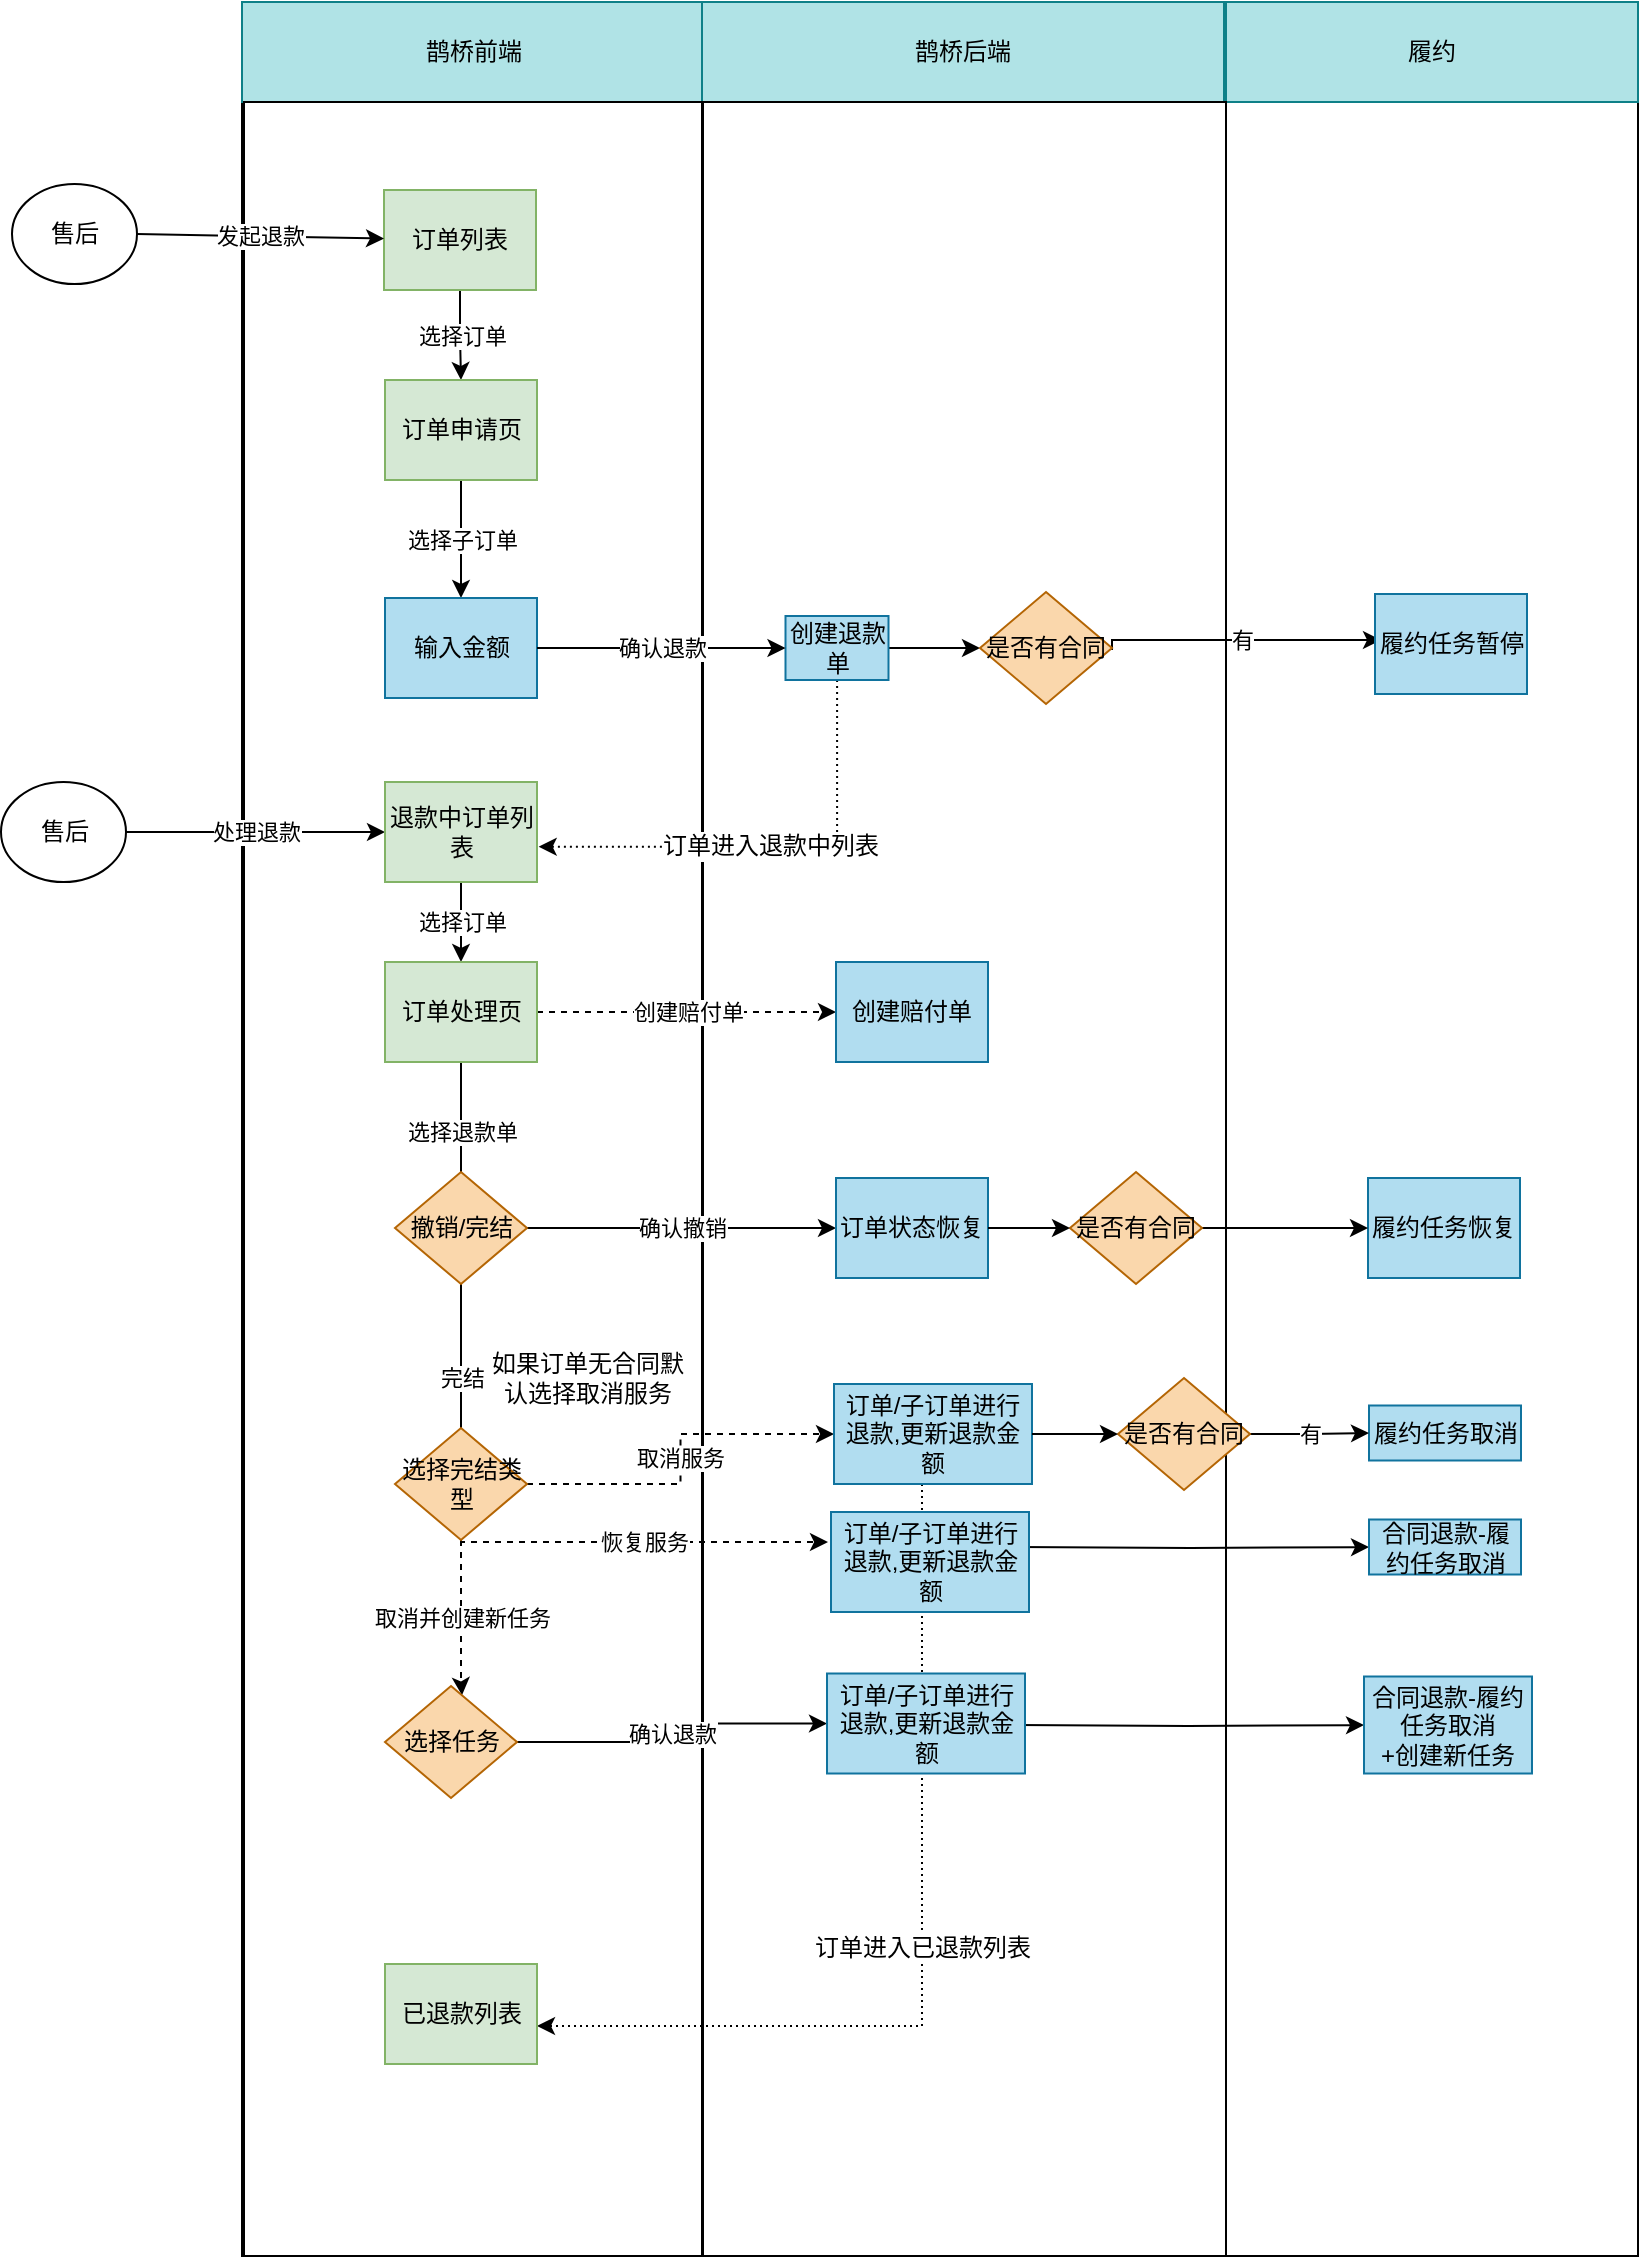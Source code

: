 <mxfile version="13.10.2" type="github">
  <diagram id="O65AdTRd_UKjVnyIkCUA" name="第 1 页">
    <mxGraphModel dx="1824" dy="-5316" grid="0" gridSize="10" guides="1" tooltips="1" connect="1" arrows="1" fold="1" page="0" pageScale="1" pageWidth="827" pageHeight="1169" background="#ffffff" math="0" shadow="0">
      <root>
        <mxCell id="0" />
        <mxCell id="1" parent="0" />
        <mxCell id="2FQlhROQ1IaKFJlRQfTV-1" value="" style="rounded=0;whiteSpace=wrap;html=1;" vertex="1" parent="1">
          <mxGeometry x="-165" y="6078" width="698" height="1127" as="geometry" />
        </mxCell>
        <mxCell id="2FQlhROQ1IaKFJlRQfTV-2" value="鹊桥前端" style="rounded=0;whiteSpace=wrap;html=1;fillColor=#b0e3e6;strokeColor=#0e8088;" vertex="1" parent="1">
          <mxGeometry x="-165" y="6078" width="232" height="50" as="geometry" />
        </mxCell>
        <mxCell id="2FQlhROQ1IaKFJlRQfTV-3" value="履约" style="rounded=0;whiteSpace=wrap;html=1;fillColor=#b0e3e6;strokeColor=#0e8088;" vertex="1" parent="1">
          <mxGeometry x="327" y="6078" width="206" height="50" as="geometry" />
        </mxCell>
        <mxCell id="2FQlhROQ1IaKFJlRQfTV-4" value="鹊桥后端" style="rounded=0;whiteSpace=wrap;html=1;fillColor=#b0e3e6;strokeColor=#0e8088;" vertex="1" parent="1">
          <mxGeometry x="65" y="6078" width="261" height="50" as="geometry" />
        </mxCell>
        <mxCell id="2FQlhROQ1IaKFJlRQfTV-5" value="" style="rounded=0;whiteSpace=wrap;html=1;" vertex="1" parent="1">
          <mxGeometry x="-164" y="6128" width="229" height="1077" as="geometry" />
        </mxCell>
        <mxCell id="2FQlhROQ1IaKFJlRQfTV-6" value="售后" style="ellipse;whiteSpace=wrap;html=1;" vertex="1" parent="1">
          <mxGeometry x="-280" y="6169" width="62.5" height="50" as="geometry" />
        </mxCell>
        <mxCell id="2FQlhROQ1IaKFJlRQfTV-7" value="选择订单" style="edgeStyle=orthogonalEdgeStyle;rounded=0;orthogonalLoop=1;jettySize=auto;html=1;" edge="1" parent="1" source="2FQlhROQ1IaKFJlRQfTV-8" target="2FQlhROQ1IaKFJlRQfTV-10">
          <mxGeometry relative="1" as="geometry" />
        </mxCell>
        <mxCell id="2FQlhROQ1IaKFJlRQfTV-8" value="订单列表" style="rounded=0;whiteSpace=wrap;html=1;fillColor=#d5e8d4;strokeColor=#82b366;" vertex="1" parent="1">
          <mxGeometry x="-94" y="6172" width="76" height="50" as="geometry" />
        </mxCell>
        <mxCell id="2FQlhROQ1IaKFJlRQfTV-9" value="选择子订单" style="edgeStyle=orthogonalEdgeStyle;rounded=0;orthogonalLoop=1;jettySize=auto;html=1;entryX=0.5;entryY=0;entryDx=0;entryDy=0;" edge="1" parent="1" source="2FQlhROQ1IaKFJlRQfTV-10" target="2FQlhROQ1IaKFJlRQfTV-12">
          <mxGeometry relative="1" as="geometry" />
        </mxCell>
        <mxCell id="2FQlhROQ1IaKFJlRQfTV-10" value="订单申请页" style="rounded=0;whiteSpace=wrap;html=1;fillColor=#d5e8d4;strokeColor=#82b366;" vertex="1" parent="1">
          <mxGeometry x="-93.5" y="6267" width="76" height="50" as="geometry" />
        </mxCell>
        <mxCell id="2FQlhROQ1IaKFJlRQfTV-11" value="发起退款" style="endArrow=classic;html=1;exitX=1;exitY=0.5;exitDx=0;exitDy=0;" edge="1" parent="1" source="2FQlhROQ1IaKFJlRQfTV-6" target="2FQlhROQ1IaKFJlRQfTV-8">
          <mxGeometry width="50" height="50" relative="1" as="geometry">
            <mxPoint x="-210" y="6216" as="sourcePoint" />
            <mxPoint x="-160" y="6166" as="targetPoint" />
          </mxGeometry>
        </mxCell>
        <mxCell id="2FQlhROQ1IaKFJlRQfTV-12" value="输入金额" style="rounded=0;whiteSpace=wrap;html=1;fillColor=#b1ddf0;strokeColor=#10739e;" vertex="1" parent="1">
          <mxGeometry x="-93.5" y="6376" width="76" height="50" as="geometry" />
        </mxCell>
        <mxCell id="2FQlhROQ1IaKFJlRQfTV-13" value="" style="rounded=0;whiteSpace=wrap;html=1;" vertex="1" parent="1">
          <mxGeometry x="65.5" y="6128" width="261.5" height="1077" as="geometry" />
        </mxCell>
        <mxCell id="2FQlhROQ1IaKFJlRQfTV-14" value="有" style="edgeStyle=orthogonalEdgeStyle;rounded=0;orthogonalLoop=1;jettySize=auto;html=1;exitX=1;exitY=0.5;exitDx=0;exitDy=0;" edge="1" parent="1">
          <mxGeometry relative="1" as="geometry">
            <mxPoint x="270" y="6402" as="sourcePoint" />
            <mxPoint x="404.5" y="6397" as="targetPoint" />
            <Array as="points">
              <mxPoint x="270" y="6397" />
            </Array>
          </mxGeometry>
        </mxCell>
        <mxCell id="2FQlhROQ1IaKFJlRQfTV-15" value="处理退款" style="edgeStyle=orthogonalEdgeStyle;rounded=0;orthogonalLoop=1;jettySize=auto;html=1;" edge="1" parent="1" source="2FQlhROQ1IaKFJlRQfTV-16" target="2FQlhROQ1IaKFJlRQfTV-18">
          <mxGeometry relative="1" as="geometry" />
        </mxCell>
        <mxCell id="2FQlhROQ1IaKFJlRQfTV-16" value="售后" style="ellipse;whiteSpace=wrap;html=1;" vertex="1" parent="1">
          <mxGeometry x="-285.5" y="6468" width="62.5" height="50" as="geometry" />
        </mxCell>
        <mxCell id="2FQlhROQ1IaKFJlRQfTV-17" value="选择订单" style="edgeStyle=orthogonalEdgeStyle;rounded=0;orthogonalLoop=1;jettySize=auto;html=1;" edge="1" parent="1" source="2FQlhROQ1IaKFJlRQfTV-18" target="2FQlhROQ1IaKFJlRQfTV-22">
          <mxGeometry relative="1" as="geometry" />
        </mxCell>
        <mxCell id="2FQlhROQ1IaKFJlRQfTV-18" value="退款中订单列表" style="rounded=0;whiteSpace=wrap;html=1;fillColor=#d5e8d4;strokeColor=#82b366;" vertex="1" parent="1">
          <mxGeometry x="-93.5" y="6468" width="76" height="50" as="geometry" />
        </mxCell>
        <mxCell id="2FQlhROQ1IaKFJlRQfTV-19" value="履约任务暂停" style="rounded=0;whiteSpace=wrap;html=1;fillColor=#b1ddf0;strokeColor=#10739e;" vertex="1" parent="1">
          <mxGeometry x="401.5" y="6374" width="76" height="50" as="geometry" />
        </mxCell>
        <mxCell id="2FQlhROQ1IaKFJlRQfTV-20" value="选择退款单" style="edgeStyle=orthogonalEdgeStyle;rounded=0;orthogonalLoop=1;jettySize=auto;html=1;" edge="1" parent="1" source="2FQlhROQ1IaKFJlRQfTV-22">
          <mxGeometry relative="1" as="geometry">
            <mxPoint x="-55.5" y="6678" as="targetPoint" />
          </mxGeometry>
        </mxCell>
        <mxCell id="2FQlhROQ1IaKFJlRQfTV-21" value="创建赔付单" style="edgeStyle=orthogonalEdgeStyle;rounded=0;orthogonalLoop=1;jettySize=auto;html=1;dashed=1;" edge="1" parent="1" source="2FQlhROQ1IaKFJlRQfTV-22" target="2FQlhROQ1IaKFJlRQfTV-54">
          <mxGeometry relative="1" as="geometry">
            <mxPoint x="168.008" y="6531.491" as="targetPoint" />
          </mxGeometry>
        </mxCell>
        <mxCell id="2FQlhROQ1IaKFJlRQfTV-22" value="订单处理页" style="rounded=0;whiteSpace=wrap;html=1;fillColor=#d5e8d4;strokeColor=#82b366;" vertex="1" parent="1">
          <mxGeometry x="-93.5" y="6558" width="76" height="50" as="geometry" />
        </mxCell>
        <mxCell id="2FQlhROQ1IaKFJlRQfTV-23" value="确认撤销" style="edgeStyle=orthogonalEdgeStyle;rounded=0;orthogonalLoop=1;jettySize=auto;html=1;" edge="1" parent="1" source="2FQlhROQ1IaKFJlRQfTV-25" target="2FQlhROQ1IaKFJlRQfTV-26">
          <mxGeometry relative="1" as="geometry" />
        </mxCell>
        <mxCell id="2FQlhROQ1IaKFJlRQfTV-24" value="完结" style="edgeStyle=orthogonalEdgeStyle;rounded=0;orthogonalLoop=1;jettySize=auto;html=1;entryX=0;entryY=0.5;entryDx=0;entryDy=0;" edge="1" parent="1" source="2FQlhROQ1IaKFJlRQfTV-25" target="2FQlhROQ1IaKFJlRQfTV-39">
          <mxGeometry x="-0.293" relative="1" as="geometry">
            <Array as="points">
              <mxPoint x="-55" y="6819" />
            </Array>
            <mxPoint as="offset" />
          </mxGeometry>
        </mxCell>
        <mxCell id="2FQlhROQ1IaKFJlRQfTV-25" value="撤销/完结" style="rhombus;whiteSpace=wrap;html=1;fillColor=#fad7ac;strokeColor=#b46504;" vertex="1" parent="1">
          <mxGeometry x="-88.5" y="6663" width="66" height="56" as="geometry" />
        </mxCell>
        <mxCell id="2FQlhROQ1IaKFJlRQfTV-26" value="订单状态恢复" style="rounded=0;whiteSpace=wrap;html=1;fillColor=#b1ddf0;strokeColor=#10739e;" vertex="1" parent="1">
          <mxGeometry x="132" y="6666" width="76" height="50" as="geometry" />
        </mxCell>
        <mxCell id="2FQlhROQ1IaKFJlRQfTV-27" value="履约任务恢复" style="rounded=0;whiteSpace=wrap;html=1;fillColor=#b1ddf0;strokeColor=#10739e;" vertex="1" parent="1">
          <mxGeometry x="398" y="6666" width="76" height="50" as="geometry" />
        </mxCell>
        <mxCell id="2FQlhROQ1IaKFJlRQfTV-28" style="edgeStyle=orthogonalEdgeStyle;rounded=0;orthogonalLoop=1;jettySize=auto;html=1;" edge="1" parent="1" source="2FQlhROQ1IaKFJlRQfTV-30" target="2FQlhROQ1IaKFJlRQfTV-32">
          <mxGeometry relative="1" as="geometry" />
        </mxCell>
        <mxCell id="2FQlhROQ1IaKFJlRQfTV-29" value="&lt;span style=&quot;font-size: 12px&quot;&gt;订单进入退款中列表&lt;/span&gt;" style="edgeStyle=orthogonalEdgeStyle;rounded=0;orthogonalLoop=1;jettySize=auto;html=1;entryX=1.011;entryY=0.647;entryDx=0;entryDy=0;entryPerimeter=0;dashed=1;dashPattern=1 2;" edge="1" parent="1" source="2FQlhROQ1IaKFJlRQfTV-30" target="2FQlhROQ1IaKFJlRQfTV-18">
          <mxGeometry relative="1" as="geometry">
            <Array as="points">
              <mxPoint x="133" y="6500" />
            </Array>
          </mxGeometry>
        </mxCell>
        <mxCell id="2FQlhROQ1IaKFJlRQfTV-30" value="创建退款单" style="rounded=0;whiteSpace=wrap;html=1;fillColor=#b1ddf0;strokeColor=#10739e;" vertex="1" parent="1">
          <mxGeometry x="106.75" y="6385" width="51.5" height="32" as="geometry" />
        </mxCell>
        <mxCell id="2FQlhROQ1IaKFJlRQfTV-31" value="确认退款" style="edgeStyle=orthogonalEdgeStyle;rounded=0;orthogonalLoop=1;jettySize=auto;html=1;" edge="1" parent="1" source="2FQlhROQ1IaKFJlRQfTV-12" target="2FQlhROQ1IaKFJlRQfTV-30">
          <mxGeometry relative="1" as="geometry">
            <mxPoint x="-18.0" y="6401" as="sourcePoint" />
            <mxPoint x="147" y="6401" as="targetPoint" />
          </mxGeometry>
        </mxCell>
        <mxCell id="2FQlhROQ1IaKFJlRQfTV-32" value="是否有合同" style="rhombus;whiteSpace=wrap;html=1;fillColor=#fad7ac;strokeColor=#b46504;" vertex="1" parent="1">
          <mxGeometry x="204" y="6373" width="66" height="56" as="geometry" />
        </mxCell>
        <mxCell id="2FQlhROQ1IaKFJlRQfTV-33" value="&lt;span style=&quot;font-size: 12px&quot;&gt;订单进入已退款列表&lt;/span&gt;" style="edgeStyle=orthogonalEdgeStyle;rounded=0;orthogonalLoop=1;jettySize=auto;html=1;dashed=1;dashPattern=1 2;" edge="1" parent="1" source="2FQlhROQ1IaKFJlRQfTV-41" target="2FQlhROQ1IaKFJlRQfTV-34">
          <mxGeometry relative="1" as="geometry">
            <mxPoint x="196" y="7115" as="sourcePoint" />
            <Array as="points">
              <mxPoint x="175" y="7090" />
            </Array>
          </mxGeometry>
        </mxCell>
        <mxCell id="2FQlhROQ1IaKFJlRQfTV-34" value="已退款列表" style="rounded=0;whiteSpace=wrap;html=1;fillColor=#d5e8d4;strokeColor=#82b366;" vertex="1" parent="1">
          <mxGeometry x="-93.5" y="7059" width="76" height="50" as="geometry" />
        </mxCell>
        <mxCell id="2FQlhROQ1IaKFJlRQfTV-35" value="履约任务取消" style="rounded=0;whiteSpace=wrap;html=1;fillColor=#b1ddf0;strokeColor=#10739e;" vertex="1" parent="1">
          <mxGeometry x="398.5" y="6779.75" width="76" height="27.5" as="geometry" />
        </mxCell>
        <mxCell id="2FQlhROQ1IaKFJlRQfTV-36" value="取消服务" style="edgeStyle=orthogonalEdgeStyle;rounded=0;orthogonalLoop=1;jettySize=auto;html=1;dashed=1;" edge="1" parent="1" source="2FQlhROQ1IaKFJlRQfTV-39" target="2FQlhROQ1IaKFJlRQfTV-41">
          <mxGeometry relative="1" as="geometry" />
        </mxCell>
        <mxCell id="2FQlhROQ1IaKFJlRQfTV-37" value="恢复服务" style="edgeStyle=orthogonalEdgeStyle;rounded=0;orthogonalLoop=1;jettySize=auto;html=1;dashed=1;" edge="1" parent="1" source="2FQlhROQ1IaKFJlRQfTV-39">
          <mxGeometry relative="1" as="geometry">
            <mxPoint x="128" y="6848" as="targetPoint" />
            <Array as="points">
              <mxPoint x="-55" y="6848" />
            </Array>
          </mxGeometry>
        </mxCell>
        <mxCell id="2FQlhROQ1IaKFJlRQfTV-38" value="取消并创建新任务" style="edgeStyle=orthogonalEdgeStyle;rounded=0;orthogonalLoop=1;jettySize=auto;html=1;dashed=1;" edge="1" parent="1" source="2FQlhROQ1IaKFJlRQfTV-39" target="2FQlhROQ1IaKFJlRQfTV-49">
          <mxGeometry relative="1" as="geometry">
            <Array as="points">
              <mxPoint x="-55" y="6917" />
              <mxPoint x="-55" y="6917" />
            </Array>
          </mxGeometry>
        </mxCell>
        <mxCell id="2FQlhROQ1IaKFJlRQfTV-39" value="选择完结类型" style="rhombus;whiteSpace=wrap;html=1;fillColor=#fad7ac;strokeColor=#b46504;" vertex="1" parent="1">
          <mxGeometry x="-88.5" y="6791" width="66" height="56" as="geometry" />
        </mxCell>
        <mxCell id="2FQlhROQ1IaKFJlRQfTV-40" value="有" style="edgeStyle=orthogonalEdgeStyle;rounded=0;orthogonalLoop=1;jettySize=auto;html=1;" edge="1" parent="1" source="2FQlhROQ1IaKFJlRQfTV-50" target="2FQlhROQ1IaKFJlRQfTV-35">
          <mxGeometry relative="1" as="geometry" />
        </mxCell>
        <mxCell id="2FQlhROQ1IaKFJlRQfTV-41" value="订单/子订单进行退款,更新退款金额" style="rounded=0;whiteSpace=wrap;html=1;fillColor=#b1ddf0;strokeColor=#10739e;" vertex="1" parent="1">
          <mxGeometry x="131" y="6769" width="99" height="50" as="geometry" />
        </mxCell>
        <mxCell id="2FQlhROQ1IaKFJlRQfTV-42" style="edgeStyle=orthogonalEdgeStyle;rounded=0;orthogonalLoop=1;jettySize=auto;html=1;" edge="1" parent="1" target="2FQlhROQ1IaKFJlRQfTV-52">
          <mxGeometry relative="1" as="geometry">
            <mxPoint x="219" y="6850.5" as="sourcePoint" />
          </mxGeometry>
        </mxCell>
        <mxCell id="2FQlhROQ1IaKFJlRQfTV-43" style="edgeStyle=orthogonalEdgeStyle;rounded=0;orthogonalLoop=1;jettySize=auto;html=1;" edge="1" parent="1" target="2FQlhROQ1IaKFJlRQfTV-53">
          <mxGeometry relative="1" as="geometry">
            <mxPoint x="219" y="6939.5" as="sourcePoint" />
          </mxGeometry>
        </mxCell>
        <mxCell id="2FQlhROQ1IaKFJlRQfTV-44" style="edgeStyle=orthogonalEdgeStyle;curved=0;rounded=1;sketch=0;orthogonalLoop=1;jettySize=auto;html=1;" edge="1" parent="1" source="2FQlhROQ1IaKFJlRQfTV-45" target="2FQlhROQ1IaKFJlRQfTV-27">
          <mxGeometry relative="1" as="geometry" />
        </mxCell>
        <mxCell id="2FQlhROQ1IaKFJlRQfTV-45" value="是否有合同" style="rhombus;whiteSpace=wrap;html=1;fillColor=#fad7ac;strokeColor=#b46504;" vertex="1" parent="1">
          <mxGeometry x="249" y="6663" width="66" height="56" as="geometry" />
        </mxCell>
        <mxCell id="2FQlhROQ1IaKFJlRQfTV-46" style="edgeStyle=orthogonalEdgeStyle;rounded=0;orthogonalLoop=1;jettySize=auto;html=1;" edge="1" parent="1" source="2FQlhROQ1IaKFJlRQfTV-26" target="2FQlhROQ1IaKFJlRQfTV-45">
          <mxGeometry relative="1" as="geometry">
            <mxPoint x="208" y="6691" as="sourcePoint" />
            <mxPoint x="397" y="6691" as="targetPoint" />
          </mxGeometry>
        </mxCell>
        <mxCell id="2FQlhROQ1IaKFJlRQfTV-47" value="如果订单无合同默认选择取消服务" style="text;html=1;strokeColor=none;fillColor=none;align=center;verticalAlign=middle;whiteSpace=wrap;rounded=0;" vertex="1" parent="1">
          <mxGeometry x="-43" y="6747" width="102" height="38" as="geometry" />
        </mxCell>
        <mxCell id="2FQlhROQ1IaKFJlRQfTV-48" value="确认退款" style="edgeStyle=orthogonalEdgeStyle;rounded=0;orthogonalLoop=1;jettySize=auto;html=1;" edge="1" parent="1" source="2FQlhROQ1IaKFJlRQfTV-49" target="2FQlhROQ1IaKFJlRQfTV-56">
          <mxGeometry relative="1" as="geometry" />
        </mxCell>
        <mxCell id="2FQlhROQ1IaKFJlRQfTV-49" value="选择任务" style="rhombus;whiteSpace=wrap;html=1;fillColor=#fad7ac;strokeColor=#b46504;" vertex="1" parent="1">
          <mxGeometry x="-93.5" y="6920" width="66" height="56" as="geometry" />
        </mxCell>
        <mxCell id="2FQlhROQ1IaKFJlRQfTV-50" value="是否有合同" style="rhombus;whiteSpace=wrap;html=1;fillColor=#fad7ac;strokeColor=#b46504;" vertex="1" parent="1">
          <mxGeometry x="273" y="6766" width="66" height="56" as="geometry" />
        </mxCell>
        <mxCell id="2FQlhROQ1IaKFJlRQfTV-51" style="edgeStyle=orthogonalEdgeStyle;rounded=0;orthogonalLoop=1;jettySize=auto;html=1;" edge="1" parent="1" source="2FQlhROQ1IaKFJlRQfTV-41" target="2FQlhROQ1IaKFJlRQfTV-50">
          <mxGeometry relative="1" as="geometry">
            <mxPoint x="219" y="6783.5" as="sourcePoint" />
            <mxPoint x="402.5" y="6783.6" as="targetPoint" />
          </mxGeometry>
        </mxCell>
        <mxCell id="2FQlhROQ1IaKFJlRQfTV-52" value="合同退款-履约任务取消" style="rounded=0;whiteSpace=wrap;html=1;fillColor=#b1ddf0;strokeColor=#10739e;" vertex="1" parent="1">
          <mxGeometry x="398.5" y="6836.75" width="76" height="27.5" as="geometry" />
        </mxCell>
        <mxCell id="2FQlhROQ1IaKFJlRQfTV-53" value="合同退款-履约任务取消&lt;br&gt;+创建新任务" style="rounded=0;whiteSpace=wrap;html=1;fillColor=#b1ddf0;strokeColor=#10739e;" vertex="1" parent="1">
          <mxGeometry x="396" y="6915.25" width="84" height="48.5" as="geometry" />
        </mxCell>
        <mxCell id="2FQlhROQ1IaKFJlRQfTV-54" value="创建赔付单" style="rounded=0;whiteSpace=wrap;html=1;fillColor=#b1ddf0;strokeColor=#10739e;" vertex="1" parent="1">
          <mxGeometry x="132" y="6558" width="76" height="50" as="geometry" />
        </mxCell>
        <mxCell id="2FQlhROQ1IaKFJlRQfTV-55" value="订单/子订单进行退款,更新退款金额" style="rounded=0;whiteSpace=wrap;html=1;fillColor=#b1ddf0;strokeColor=#10739e;" vertex="1" parent="1">
          <mxGeometry x="129.5" y="6833" width="99" height="50" as="geometry" />
        </mxCell>
        <mxCell id="2FQlhROQ1IaKFJlRQfTV-56" value="订单/子订单进行退款,更新退款金额" style="rounded=0;whiteSpace=wrap;html=1;fillColor=#b1ddf0;strokeColor=#10739e;" vertex="1" parent="1">
          <mxGeometry x="127.5" y="6913.75" width="99" height="50" as="geometry" />
        </mxCell>
      </root>
    </mxGraphModel>
  </diagram>
</mxfile>
